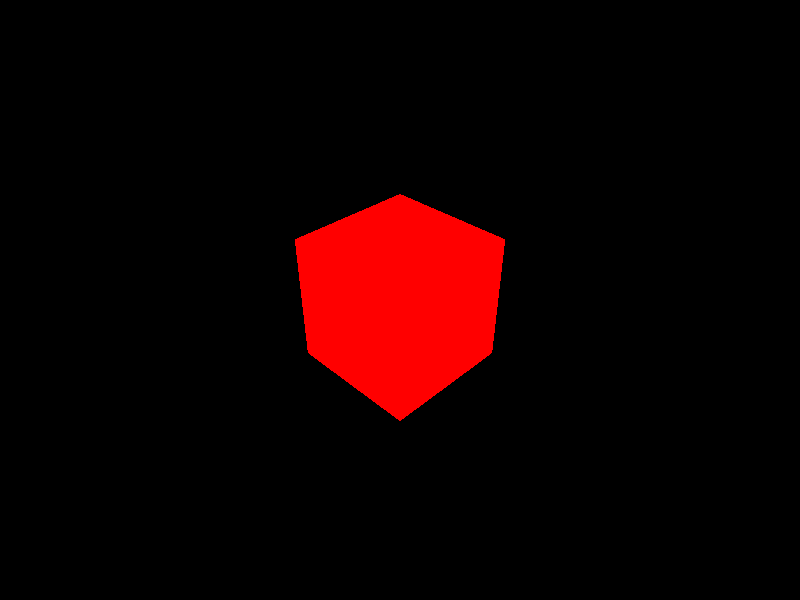 //Testing surfel generation

//camera pointing around 45 degrees
camera {
location  <-5, 5, 5> 
up        <0,  1,  0>
right     <.94, 0,  -.94>
look_at   <0, 0, 0>
}

//standard camera down z axis
//camera {
//  location  <0, 0, 5>
//  up        <0,  1,  0>
//  right     <1.33333, 0,  0>
//  look_at   <0, 0, 0>
//}

light_source {<-100, 100, 100> color rgb <1, 1, 1>}

box { <-1,-1,-1>, <1,1,1>
    pigment { color rgb <1.0, 0.0, 0.0>}
    finish {ambient 0.2 diffuse 0.8}
    translate <0, 0, 0>
}

//sphere { <0, 0, 0>, 1
//  pigment { color rgb <1.0, 0.0, 1.0>}
//  finish {ambient 0.5 diffuse 0.9}
//  translate <0, 0, 0>
//}

//triangle { <-2,-2,0>, <0,2,0>, <2,-2,0>
//  pigment { color rgb <1.0, 0.0, 1.0>}
//  finish {ambient 0.2 diffuse 0.4}
//  translate <0, 0, 0>
//}
